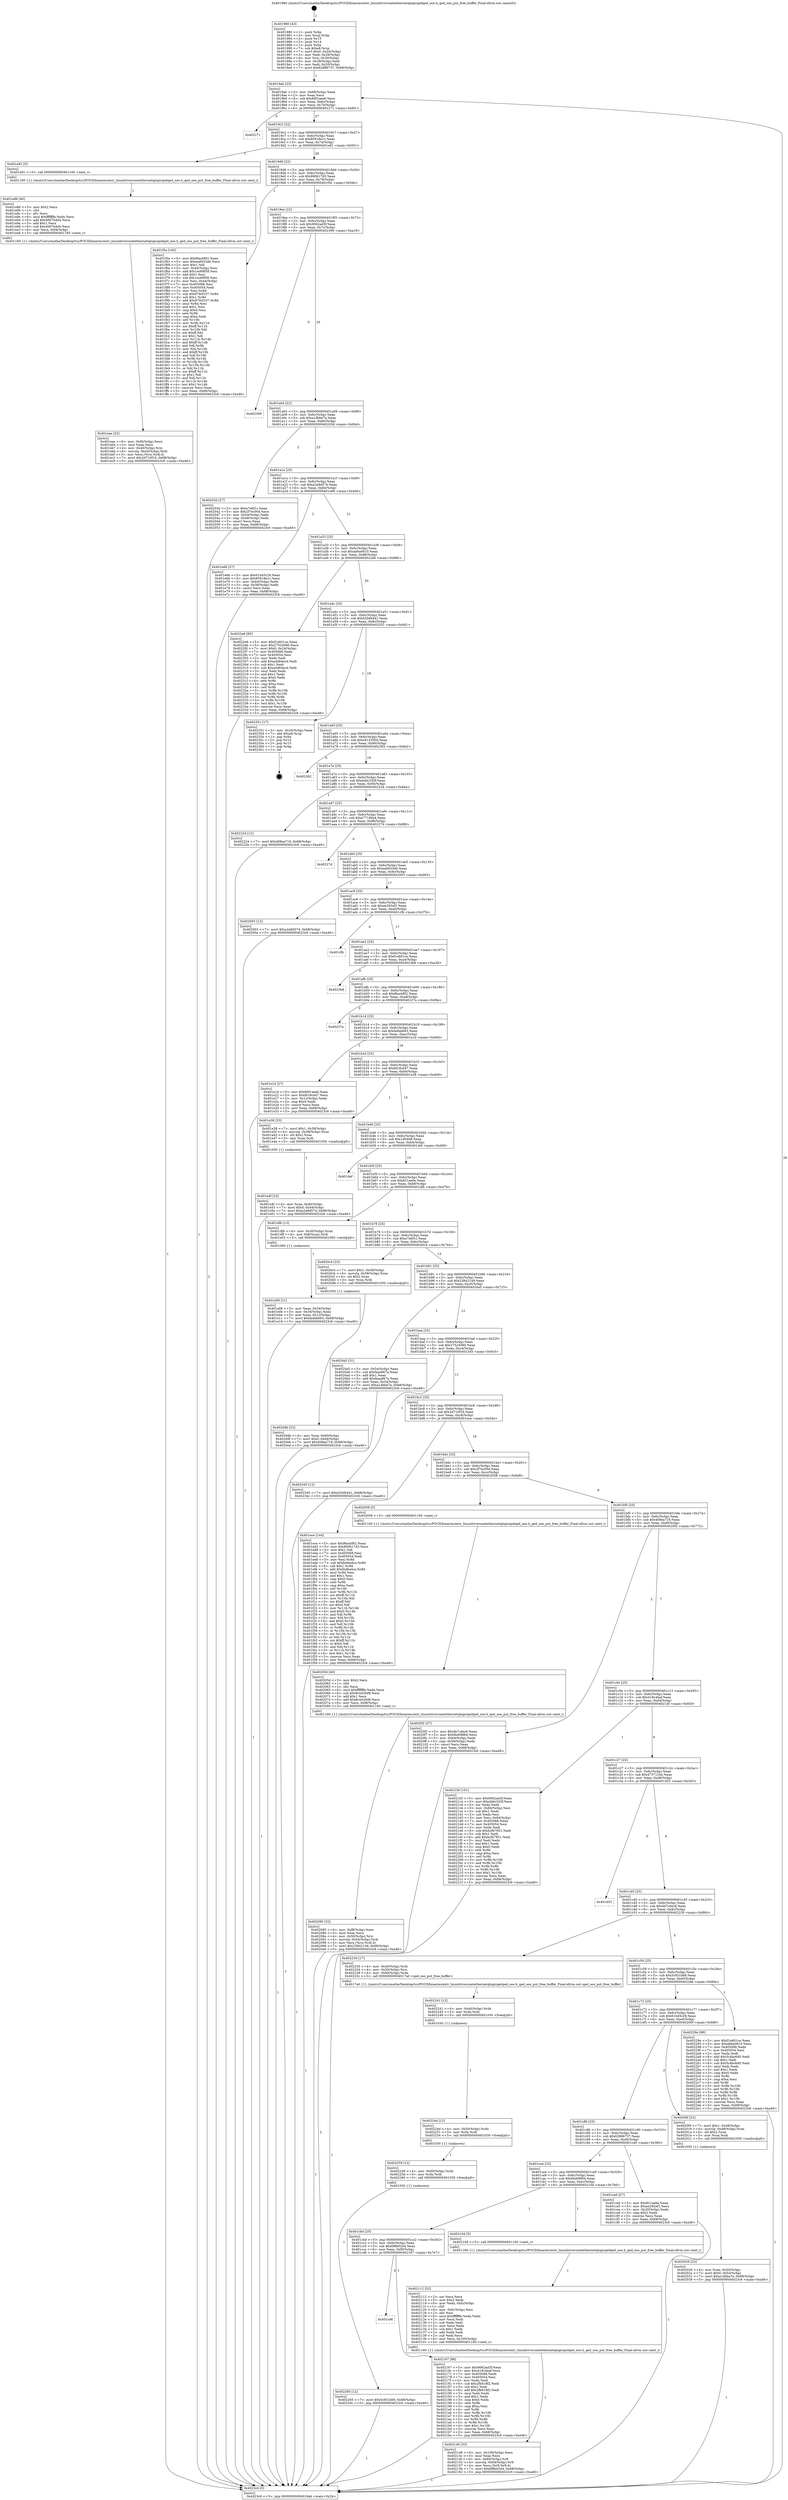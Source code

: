 digraph "0x401980" {
  label = "0x401980 (/mnt/c/Users/mathe/Desktop/tcc/POCII/binaries/extr_linuxdriversnetethernetqlogicqedqed_ooo.h_qed_ooo_put_free_buffer_Final-ollvm.out::main(0))"
  labelloc = "t"
  node[shape=record]

  Entry [label="",width=0.3,height=0.3,shape=circle,fillcolor=black,style=filled]
  "0x4019ab" [label="{
     0x4019ab [23]\l
     | [instrs]\l
     &nbsp;&nbsp;0x4019ab \<+3\>: mov -0x68(%rbp),%eax\l
     &nbsp;&nbsp;0x4019ae \<+2\>: mov %eax,%ecx\l
     &nbsp;&nbsp;0x4019b0 \<+6\>: sub $0x80f1aea6,%ecx\l
     &nbsp;&nbsp;0x4019b6 \<+3\>: mov %eax,-0x6c(%rbp)\l
     &nbsp;&nbsp;0x4019b9 \<+3\>: mov %ecx,-0x70(%rbp)\l
     &nbsp;&nbsp;0x4019bc \<+6\>: je 0000000000402271 \<main+0x8f1\>\l
  }"]
  "0x402271" [label="{
     0x402271\l
  }", style=dashed]
  "0x4019c2" [label="{
     0x4019c2 [22]\l
     | [instrs]\l
     &nbsp;&nbsp;0x4019c2 \<+5\>: jmp 00000000004019c7 \<main+0x47\>\l
     &nbsp;&nbsp;0x4019c7 \<+3\>: mov -0x6c(%rbp),%eax\l
     &nbsp;&nbsp;0x4019ca \<+5\>: sub $0x85918e1c,%eax\l
     &nbsp;&nbsp;0x4019cf \<+3\>: mov %eax,-0x74(%rbp)\l
     &nbsp;&nbsp;0x4019d2 \<+6\>: je 0000000000401e81 \<main+0x501\>\l
  }"]
  Exit [label="",width=0.3,height=0.3,shape=circle,fillcolor=black,style=filled,peripheries=2]
  "0x401e81" [label="{
     0x401e81 [5]\l
     | [instrs]\l
     &nbsp;&nbsp;0x401e81 \<+5\>: call 0000000000401160 \<next_i\>\l
     | [calls]\l
     &nbsp;&nbsp;0x401160 \{1\} (/mnt/c/Users/mathe/Desktop/tcc/POCII/binaries/extr_linuxdriversnetethernetqlogicqedqed_ooo.h_qed_ooo_put_free_buffer_Final-ollvm.out::next_i)\l
  }"]
  "0x4019d8" [label="{
     0x4019d8 [22]\l
     | [instrs]\l
     &nbsp;&nbsp;0x4019d8 \<+5\>: jmp 00000000004019dd \<main+0x5d\>\l
     &nbsp;&nbsp;0x4019dd \<+3\>: mov -0x6c(%rbp),%eax\l
     &nbsp;&nbsp;0x4019e0 \<+5\>: sub $0x890617d3,%eax\l
     &nbsp;&nbsp;0x4019e5 \<+3\>: mov %eax,-0x78(%rbp)\l
     &nbsp;&nbsp;0x4019e8 \<+6\>: je 0000000000401f5e \<main+0x5de\>\l
  }"]
  "0x402265" [label="{
     0x402265 [12]\l
     | [instrs]\l
     &nbsp;&nbsp;0x402265 \<+7\>: movl $0x5c931b69,-0x68(%rbp)\l
     &nbsp;&nbsp;0x40226c \<+5\>: jmp 00000000004023c6 \<main+0xa46\>\l
  }"]
  "0x401f5e" [label="{
     0x401f5e [165]\l
     | [instrs]\l
     &nbsp;&nbsp;0x401f5e \<+5\>: mov $0xf6acbf02,%eax\l
     &nbsp;&nbsp;0x401f63 \<+5\>: mov $0xea6033dd,%ecx\l
     &nbsp;&nbsp;0x401f68 \<+2\>: mov $0x1,%dl\l
     &nbsp;&nbsp;0x401f6a \<+3\>: mov -0x44(%rbp),%esi\l
     &nbsp;&nbsp;0x401f6d \<+6\>: add $0x1ec69f58,%esi\l
     &nbsp;&nbsp;0x401f73 \<+3\>: add $0x1,%esi\l
     &nbsp;&nbsp;0x401f76 \<+6\>: sub $0x1ec69f58,%esi\l
     &nbsp;&nbsp;0x401f7c \<+3\>: mov %esi,-0x44(%rbp)\l
     &nbsp;&nbsp;0x401f7f \<+7\>: mov 0x405068,%esi\l
     &nbsp;&nbsp;0x401f86 \<+7\>: mov 0x405054,%edi\l
     &nbsp;&nbsp;0x401f8d \<+3\>: mov %esi,%r8d\l
     &nbsp;&nbsp;0x401f90 \<+7\>: sub $0x979cf107,%r8d\l
     &nbsp;&nbsp;0x401f97 \<+4\>: sub $0x1,%r8d\l
     &nbsp;&nbsp;0x401f9b \<+7\>: add $0x979cf107,%r8d\l
     &nbsp;&nbsp;0x401fa2 \<+4\>: imul %r8d,%esi\l
     &nbsp;&nbsp;0x401fa6 \<+3\>: and $0x1,%esi\l
     &nbsp;&nbsp;0x401fa9 \<+3\>: cmp $0x0,%esi\l
     &nbsp;&nbsp;0x401fac \<+4\>: sete %r9b\l
     &nbsp;&nbsp;0x401fb0 \<+3\>: cmp $0xa,%edi\l
     &nbsp;&nbsp;0x401fb3 \<+4\>: setl %r10b\l
     &nbsp;&nbsp;0x401fb7 \<+3\>: mov %r9b,%r11b\l
     &nbsp;&nbsp;0x401fba \<+4\>: xor $0xff,%r11b\l
     &nbsp;&nbsp;0x401fbe \<+3\>: mov %r10b,%bl\l
     &nbsp;&nbsp;0x401fc1 \<+3\>: xor $0xff,%bl\l
     &nbsp;&nbsp;0x401fc4 \<+3\>: xor $0x1,%dl\l
     &nbsp;&nbsp;0x401fc7 \<+3\>: mov %r11b,%r14b\l
     &nbsp;&nbsp;0x401fca \<+4\>: and $0xff,%r14b\l
     &nbsp;&nbsp;0x401fce \<+3\>: and %dl,%r9b\l
     &nbsp;&nbsp;0x401fd1 \<+3\>: mov %bl,%r15b\l
     &nbsp;&nbsp;0x401fd4 \<+4\>: and $0xff,%r15b\l
     &nbsp;&nbsp;0x401fd8 \<+3\>: and %dl,%r10b\l
     &nbsp;&nbsp;0x401fdb \<+3\>: or %r9b,%r14b\l
     &nbsp;&nbsp;0x401fde \<+3\>: or %r10b,%r15b\l
     &nbsp;&nbsp;0x401fe1 \<+3\>: xor %r15b,%r14b\l
     &nbsp;&nbsp;0x401fe4 \<+3\>: or %bl,%r11b\l
     &nbsp;&nbsp;0x401fe7 \<+4\>: xor $0xff,%r11b\l
     &nbsp;&nbsp;0x401feb \<+3\>: or $0x1,%dl\l
     &nbsp;&nbsp;0x401fee \<+3\>: and %dl,%r11b\l
     &nbsp;&nbsp;0x401ff1 \<+3\>: or %r11b,%r14b\l
     &nbsp;&nbsp;0x401ff4 \<+4\>: test $0x1,%r14b\l
     &nbsp;&nbsp;0x401ff8 \<+3\>: cmovne %ecx,%eax\l
     &nbsp;&nbsp;0x401ffb \<+3\>: mov %eax,-0x68(%rbp)\l
     &nbsp;&nbsp;0x401ffe \<+5\>: jmp 00000000004023c6 \<main+0xa46\>\l
  }"]
  "0x4019ee" [label="{
     0x4019ee [22]\l
     | [instrs]\l
     &nbsp;&nbsp;0x4019ee \<+5\>: jmp 00000000004019f3 \<main+0x73\>\l
     &nbsp;&nbsp;0x4019f3 \<+3\>: mov -0x6c(%rbp),%eax\l
     &nbsp;&nbsp;0x4019f6 \<+5\>: sub $0x9062ad3f,%eax\l
     &nbsp;&nbsp;0x4019fb \<+3\>: mov %eax,-0x7c(%rbp)\l
     &nbsp;&nbsp;0x4019fe \<+6\>: je 0000000000402399 \<main+0xa19\>\l
  }"]
  "0x402259" [label="{
     0x402259 [12]\l
     | [instrs]\l
     &nbsp;&nbsp;0x402259 \<+4\>: mov -0x60(%rbp),%rdx\l
     &nbsp;&nbsp;0x40225d \<+3\>: mov %rdx,%rdi\l
     &nbsp;&nbsp;0x402260 \<+5\>: call 0000000000401030 \<free@plt\>\l
     | [calls]\l
     &nbsp;&nbsp;0x401030 \{1\} (unknown)\l
  }"]
  "0x402399" [label="{
     0x402399\l
  }", style=dashed]
  "0x401a04" [label="{
     0x401a04 [22]\l
     | [instrs]\l
     &nbsp;&nbsp;0x401a04 \<+5\>: jmp 0000000000401a09 \<main+0x89\>\l
     &nbsp;&nbsp;0x401a09 \<+3\>: mov -0x6c(%rbp),%eax\l
     &nbsp;&nbsp;0x401a0c \<+5\>: sub $0xa1dbbe7e,%eax\l
     &nbsp;&nbsp;0x401a11 \<+3\>: mov %eax,-0x80(%rbp)\l
     &nbsp;&nbsp;0x401a14 \<+6\>: je 000000000040203d \<main+0x6bd\>\l
  }"]
  "0x40224d" [label="{
     0x40224d [12]\l
     | [instrs]\l
     &nbsp;&nbsp;0x40224d \<+4\>: mov -0x50(%rbp),%rdx\l
     &nbsp;&nbsp;0x402251 \<+3\>: mov %rdx,%rdi\l
     &nbsp;&nbsp;0x402254 \<+5\>: call 0000000000401030 \<free@plt\>\l
     | [calls]\l
     &nbsp;&nbsp;0x401030 \{1\} (unknown)\l
  }"]
  "0x40203d" [label="{
     0x40203d [27]\l
     | [instrs]\l
     &nbsp;&nbsp;0x40203d \<+5\>: mov $0xe7e6f1c,%eax\l
     &nbsp;&nbsp;0x402042 \<+5\>: mov $0x2f7ec004,%ecx\l
     &nbsp;&nbsp;0x402047 \<+3\>: mov -0x54(%rbp),%edx\l
     &nbsp;&nbsp;0x40204a \<+3\>: cmp -0x48(%rbp),%edx\l
     &nbsp;&nbsp;0x40204d \<+3\>: cmovl %ecx,%eax\l
     &nbsp;&nbsp;0x402050 \<+3\>: mov %eax,-0x68(%rbp)\l
     &nbsp;&nbsp;0x402053 \<+5\>: jmp 00000000004023c6 \<main+0xa46\>\l
  }"]
  "0x401a1a" [label="{
     0x401a1a [25]\l
     | [instrs]\l
     &nbsp;&nbsp;0x401a1a \<+5\>: jmp 0000000000401a1f \<main+0x9f\>\l
     &nbsp;&nbsp;0x401a1f \<+3\>: mov -0x6c(%rbp),%eax\l
     &nbsp;&nbsp;0x401a22 \<+5\>: sub $0xa2a9d574,%eax\l
     &nbsp;&nbsp;0x401a27 \<+6\>: mov %eax,-0x84(%rbp)\l
     &nbsp;&nbsp;0x401a2d \<+6\>: je 0000000000401e66 \<main+0x4e6\>\l
  }"]
  "0x402241" [label="{
     0x402241 [12]\l
     | [instrs]\l
     &nbsp;&nbsp;0x402241 \<+4\>: mov -0x40(%rbp),%rdx\l
     &nbsp;&nbsp;0x402245 \<+3\>: mov %rdx,%rdi\l
     &nbsp;&nbsp;0x402248 \<+5\>: call 0000000000401030 \<free@plt\>\l
     | [calls]\l
     &nbsp;&nbsp;0x401030 \{1\} (unknown)\l
  }"]
  "0x401e66" [label="{
     0x401e66 [27]\l
     | [instrs]\l
     &nbsp;&nbsp;0x401e66 \<+5\>: mov $0x61b45c29,%eax\l
     &nbsp;&nbsp;0x401e6b \<+5\>: mov $0x85918e1c,%ecx\l
     &nbsp;&nbsp;0x401e70 \<+3\>: mov -0x44(%rbp),%edx\l
     &nbsp;&nbsp;0x401e73 \<+3\>: cmp -0x38(%rbp),%edx\l
     &nbsp;&nbsp;0x401e76 \<+3\>: cmovl %ecx,%eax\l
     &nbsp;&nbsp;0x401e79 \<+3\>: mov %eax,-0x68(%rbp)\l
     &nbsp;&nbsp;0x401e7c \<+5\>: jmp 00000000004023c6 \<main+0xa46\>\l
  }"]
  "0x401a33" [label="{
     0x401a33 [25]\l
     | [instrs]\l
     &nbsp;&nbsp;0x401a33 \<+5\>: jmp 0000000000401a38 \<main+0xb8\>\l
     &nbsp;&nbsp;0x401a38 \<+3\>: mov -0x6c(%rbp),%eax\l
     &nbsp;&nbsp;0x401a3b \<+5\>: sub $0xab6a0610,%eax\l
     &nbsp;&nbsp;0x401a40 \<+6\>: mov %eax,-0x88(%rbp)\l
     &nbsp;&nbsp;0x401a46 \<+6\>: je 00000000004022e6 \<main+0x966\>\l
  }"]
  "0x401cd6" [label="{
     0x401cd6\l
  }", style=dashed]
  "0x4022e6" [label="{
     0x4022e6 [95]\l
     | [instrs]\l
     &nbsp;&nbsp;0x4022e6 \<+5\>: mov $0xf1e601ce,%eax\l
     &nbsp;&nbsp;0x4022eb \<+5\>: mov $0x27524080,%ecx\l
     &nbsp;&nbsp;0x4022f0 \<+7\>: movl $0x0,-0x24(%rbp)\l
     &nbsp;&nbsp;0x4022f7 \<+7\>: mov 0x405068,%edx\l
     &nbsp;&nbsp;0x4022fe \<+7\>: mov 0x405054,%esi\l
     &nbsp;&nbsp;0x402305 \<+2\>: mov %edx,%edi\l
     &nbsp;&nbsp;0x402307 \<+6\>: add $0xa4d64ecd,%edi\l
     &nbsp;&nbsp;0x40230d \<+3\>: sub $0x1,%edi\l
     &nbsp;&nbsp;0x402310 \<+6\>: sub $0xa4d64ecd,%edi\l
     &nbsp;&nbsp;0x402316 \<+3\>: imul %edi,%edx\l
     &nbsp;&nbsp;0x402319 \<+3\>: and $0x1,%edx\l
     &nbsp;&nbsp;0x40231c \<+3\>: cmp $0x0,%edx\l
     &nbsp;&nbsp;0x40231f \<+4\>: sete %r8b\l
     &nbsp;&nbsp;0x402323 \<+3\>: cmp $0xa,%esi\l
     &nbsp;&nbsp;0x402326 \<+4\>: setl %r9b\l
     &nbsp;&nbsp;0x40232a \<+3\>: mov %r8b,%r10b\l
     &nbsp;&nbsp;0x40232d \<+3\>: and %r9b,%r10b\l
     &nbsp;&nbsp;0x402330 \<+3\>: xor %r9b,%r8b\l
     &nbsp;&nbsp;0x402333 \<+3\>: or %r8b,%r10b\l
     &nbsp;&nbsp;0x402336 \<+4\>: test $0x1,%r10b\l
     &nbsp;&nbsp;0x40233a \<+3\>: cmovne %ecx,%eax\l
     &nbsp;&nbsp;0x40233d \<+3\>: mov %eax,-0x68(%rbp)\l
     &nbsp;&nbsp;0x402340 \<+5\>: jmp 00000000004023c6 \<main+0xa46\>\l
  }"]
  "0x401a4c" [label="{
     0x401a4c [25]\l
     | [instrs]\l
     &nbsp;&nbsp;0x401a4c \<+5\>: jmp 0000000000401a51 \<main+0xd1\>\l
     &nbsp;&nbsp;0x401a51 \<+3\>: mov -0x6c(%rbp),%eax\l
     &nbsp;&nbsp;0x401a54 \<+5\>: sub $0xb20db441,%eax\l
     &nbsp;&nbsp;0x401a59 \<+6\>: mov %eax,-0x8c(%rbp)\l
     &nbsp;&nbsp;0x401a5f \<+6\>: je 0000000000402351 \<main+0x9d1\>\l
  }"]
  "0x402167" [label="{
     0x402167 [88]\l
     | [instrs]\l
     &nbsp;&nbsp;0x402167 \<+5\>: mov $0x9062ad3f,%eax\l
     &nbsp;&nbsp;0x40216c \<+5\>: mov $0x418c4baf,%ecx\l
     &nbsp;&nbsp;0x402171 \<+7\>: mov 0x405068,%edx\l
     &nbsp;&nbsp;0x402178 \<+7\>: mov 0x405054,%esi\l
     &nbsp;&nbsp;0x40217f \<+2\>: mov %edx,%edi\l
     &nbsp;&nbsp;0x402181 \<+6\>: sub $0x2fb618f2,%edi\l
     &nbsp;&nbsp;0x402187 \<+3\>: sub $0x1,%edi\l
     &nbsp;&nbsp;0x40218a \<+6\>: add $0x2fb618f2,%edi\l
     &nbsp;&nbsp;0x402190 \<+3\>: imul %edi,%edx\l
     &nbsp;&nbsp;0x402193 \<+3\>: and $0x1,%edx\l
     &nbsp;&nbsp;0x402196 \<+3\>: cmp $0x0,%edx\l
     &nbsp;&nbsp;0x402199 \<+4\>: sete %r8b\l
     &nbsp;&nbsp;0x40219d \<+3\>: cmp $0xa,%esi\l
     &nbsp;&nbsp;0x4021a0 \<+4\>: setl %r9b\l
     &nbsp;&nbsp;0x4021a4 \<+3\>: mov %r8b,%r10b\l
     &nbsp;&nbsp;0x4021a7 \<+3\>: and %r9b,%r10b\l
     &nbsp;&nbsp;0x4021aa \<+3\>: xor %r9b,%r8b\l
     &nbsp;&nbsp;0x4021ad \<+3\>: or %r8b,%r10b\l
     &nbsp;&nbsp;0x4021b0 \<+4\>: test $0x1,%r10b\l
     &nbsp;&nbsp;0x4021b4 \<+3\>: cmovne %ecx,%eax\l
     &nbsp;&nbsp;0x4021b7 \<+3\>: mov %eax,-0x68(%rbp)\l
     &nbsp;&nbsp;0x4021ba \<+5\>: jmp 00000000004023c6 \<main+0xa46\>\l
  }"]
  "0x402351" [label="{
     0x402351 [17]\l
     | [instrs]\l
     &nbsp;&nbsp;0x402351 \<+3\>: mov -0x24(%rbp),%eax\l
     &nbsp;&nbsp;0x402354 \<+7\>: add $0xe8,%rsp\l
     &nbsp;&nbsp;0x40235b \<+1\>: pop %rbx\l
     &nbsp;&nbsp;0x40235c \<+2\>: pop %r14\l
     &nbsp;&nbsp;0x40235e \<+2\>: pop %r15\l
     &nbsp;&nbsp;0x402360 \<+1\>: pop %rbp\l
     &nbsp;&nbsp;0x402361 \<+1\>: ret\l
  }"]
  "0x401a65" [label="{
     0x401a65 [25]\l
     | [instrs]\l
     &nbsp;&nbsp;0x401a65 \<+5\>: jmp 0000000000401a6a \<main+0xea\>\l
     &nbsp;&nbsp;0x401a6a \<+3\>: mov -0x6c(%rbp),%eax\l
     &nbsp;&nbsp;0x401a6d \<+5\>: sub $0xc813350d,%eax\l
     &nbsp;&nbsp;0x401a72 \<+6\>: mov %eax,-0x90(%rbp)\l
     &nbsp;&nbsp;0x401a78 \<+6\>: je 0000000000402362 \<main+0x9e2\>\l
  }"]
  "0x402146" [label="{
     0x402146 [33]\l
     | [instrs]\l
     &nbsp;&nbsp;0x402146 \<+6\>: mov -0x100(%rbp),%ecx\l
     &nbsp;&nbsp;0x40214c \<+3\>: imul %eax,%ecx\l
     &nbsp;&nbsp;0x40214f \<+4\>: mov -0x60(%rbp),%r8\l
     &nbsp;&nbsp;0x402153 \<+4\>: movslq -0x64(%rbp),%r9\l
     &nbsp;&nbsp;0x402157 \<+4\>: mov %ecx,(%r8,%r9,4)\l
     &nbsp;&nbsp;0x40215b \<+7\>: movl $0x6f8b02d4,-0x68(%rbp)\l
     &nbsp;&nbsp;0x402162 \<+5\>: jmp 00000000004023c6 \<main+0xa46\>\l
  }"]
  "0x402362" [label="{
     0x402362\l
  }", style=dashed]
  "0x401a7e" [label="{
     0x401a7e [25]\l
     | [instrs]\l
     &nbsp;&nbsp;0x401a7e \<+5\>: jmp 0000000000401a83 \<main+0x103\>\l
     &nbsp;&nbsp;0x401a83 \<+3\>: mov -0x6c(%rbp),%eax\l
     &nbsp;&nbsp;0x401a86 \<+5\>: sub $0xdddc320f,%eax\l
     &nbsp;&nbsp;0x401a8b \<+6\>: mov %eax,-0x94(%rbp)\l
     &nbsp;&nbsp;0x401a91 \<+6\>: je 0000000000402224 \<main+0x8a4\>\l
  }"]
  "0x402112" [label="{
     0x402112 [52]\l
     | [instrs]\l
     &nbsp;&nbsp;0x402112 \<+2\>: xor %ecx,%ecx\l
     &nbsp;&nbsp;0x402114 \<+5\>: mov $0x2,%edx\l
     &nbsp;&nbsp;0x402119 \<+6\>: mov %edx,-0xfc(%rbp)\l
     &nbsp;&nbsp;0x40211f \<+1\>: cltd\l
     &nbsp;&nbsp;0x402120 \<+6\>: mov -0xfc(%rbp),%esi\l
     &nbsp;&nbsp;0x402126 \<+2\>: idiv %esi\l
     &nbsp;&nbsp;0x402128 \<+6\>: imul $0xfffffffe,%edx,%edx\l
     &nbsp;&nbsp;0x40212e \<+2\>: mov %ecx,%edi\l
     &nbsp;&nbsp;0x402130 \<+2\>: sub %edx,%edi\l
     &nbsp;&nbsp;0x402132 \<+2\>: mov %ecx,%edx\l
     &nbsp;&nbsp;0x402134 \<+3\>: sub $0x1,%edx\l
     &nbsp;&nbsp;0x402137 \<+2\>: add %edx,%edi\l
     &nbsp;&nbsp;0x402139 \<+2\>: sub %edi,%ecx\l
     &nbsp;&nbsp;0x40213b \<+6\>: mov %ecx,-0x100(%rbp)\l
     &nbsp;&nbsp;0x402141 \<+5\>: call 0000000000401160 \<next_i\>\l
     | [calls]\l
     &nbsp;&nbsp;0x401160 \{1\} (/mnt/c/Users/mathe/Desktop/tcc/POCII/binaries/extr_linuxdriversnetethernetqlogicqedqed_ooo.h_qed_ooo_put_free_buffer_Final-ollvm.out::next_i)\l
  }"]
  "0x402224" [label="{
     0x402224 [12]\l
     | [instrs]\l
     &nbsp;&nbsp;0x402224 \<+7\>: movl $0x408ea718,-0x68(%rbp)\l
     &nbsp;&nbsp;0x40222b \<+5\>: jmp 00000000004023c6 \<main+0xa46\>\l
  }"]
  "0x401a97" [label="{
     0x401a97 [25]\l
     | [instrs]\l
     &nbsp;&nbsp;0x401a97 \<+5\>: jmp 0000000000401a9c \<main+0x11c\>\l
     &nbsp;&nbsp;0x401a9c \<+3\>: mov -0x6c(%rbp),%eax\l
     &nbsp;&nbsp;0x401a9f \<+5\>: sub $0xe77166a4,%eax\l
     &nbsp;&nbsp;0x401aa4 \<+6\>: mov %eax,-0x98(%rbp)\l
     &nbsp;&nbsp;0x401aaa \<+6\>: je 000000000040227d \<main+0x8fd\>\l
  }"]
  "0x401cbd" [label="{
     0x401cbd [25]\l
     | [instrs]\l
     &nbsp;&nbsp;0x401cbd \<+5\>: jmp 0000000000401cc2 \<main+0x342\>\l
     &nbsp;&nbsp;0x401cc2 \<+3\>: mov -0x6c(%rbp),%eax\l
     &nbsp;&nbsp;0x401cc5 \<+5\>: sub $0x6f8b02d4,%eax\l
     &nbsp;&nbsp;0x401cca \<+6\>: mov %eax,-0xf0(%rbp)\l
     &nbsp;&nbsp;0x401cd0 \<+6\>: je 0000000000402167 \<main+0x7e7\>\l
  }"]
  "0x40227d" [label="{
     0x40227d\l
  }", style=dashed]
  "0x401ab0" [label="{
     0x401ab0 [25]\l
     | [instrs]\l
     &nbsp;&nbsp;0x401ab0 \<+5\>: jmp 0000000000401ab5 \<main+0x135\>\l
     &nbsp;&nbsp;0x401ab5 \<+3\>: mov -0x6c(%rbp),%eax\l
     &nbsp;&nbsp;0x401ab8 \<+5\>: sub $0xea6033dd,%eax\l
     &nbsp;&nbsp;0x401abd \<+6\>: mov %eax,-0x9c(%rbp)\l
     &nbsp;&nbsp;0x401ac3 \<+6\>: je 0000000000402003 \<main+0x683\>\l
  }"]
  "0x40210d" [label="{
     0x40210d [5]\l
     | [instrs]\l
     &nbsp;&nbsp;0x40210d \<+5\>: call 0000000000401160 \<next_i\>\l
     | [calls]\l
     &nbsp;&nbsp;0x401160 \{1\} (/mnt/c/Users/mathe/Desktop/tcc/POCII/binaries/extr_linuxdriversnetethernetqlogicqedqed_ooo.h_qed_ooo_put_free_buffer_Final-ollvm.out::next_i)\l
  }"]
  "0x402003" [label="{
     0x402003 [12]\l
     | [instrs]\l
     &nbsp;&nbsp;0x402003 \<+7\>: movl $0xa2a9d574,-0x68(%rbp)\l
     &nbsp;&nbsp;0x40200a \<+5\>: jmp 00000000004023c6 \<main+0xa46\>\l
  }"]
  "0x401ac9" [label="{
     0x401ac9 [25]\l
     | [instrs]\l
     &nbsp;&nbsp;0x401ac9 \<+5\>: jmp 0000000000401ace \<main+0x14e\>\l
     &nbsp;&nbsp;0x401ace \<+3\>: mov -0x6c(%rbp),%eax\l
     &nbsp;&nbsp;0x401ad1 \<+5\>: sub $0xee292ef1,%eax\l
     &nbsp;&nbsp;0x401ad6 \<+6\>: mov %eax,-0xa0(%rbp)\l
     &nbsp;&nbsp;0x401adc \<+6\>: je 0000000000401cfb \<main+0x37b\>\l
  }"]
  "0x4020db" [label="{
     0x4020db [23]\l
     | [instrs]\l
     &nbsp;&nbsp;0x4020db \<+4\>: mov %rax,-0x60(%rbp)\l
     &nbsp;&nbsp;0x4020df \<+7\>: movl $0x0,-0x64(%rbp)\l
     &nbsp;&nbsp;0x4020e6 \<+7\>: movl $0x408ea718,-0x68(%rbp)\l
     &nbsp;&nbsp;0x4020ed \<+5\>: jmp 00000000004023c6 \<main+0xa46\>\l
  }"]
  "0x401cfb" [label="{
     0x401cfb\l
  }", style=dashed]
  "0x401ae2" [label="{
     0x401ae2 [25]\l
     | [instrs]\l
     &nbsp;&nbsp;0x401ae2 \<+5\>: jmp 0000000000401ae7 \<main+0x167\>\l
     &nbsp;&nbsp;0x401ae7 \<+3\>: mov -0x6c(%rbp),%eax\l
     &nbsp;&nbsp;0x401aea \<+5\>: sub $0xf1e601ce,%eax\l
     &nbsp;&nbsp;0x401aef \<+6\>: mov %eax,-0xa4(%rbp)\l
     &nbsp;&nbsp;0x401af5 \<+6\>: je 00000000004023b8 \<main+0xa38\>\l
  }"]
  "0x402085" [label="{
     0x402085 [32]\l
     | [instrs]\l
     &nbsp;&nbsp;0x402085 \<+6\>: mov -0xf8(%rbp),%ecx\l
     &nbsp;&nbsp;0x40208b \<+3\>: imul %eax,%ecx\l
     &nbsp;&nbsp;0x40208e \<+4\>: mov -0x50(%rbp),%rsi\l
     &nbsp;&nbsp;0x402092 \<+4\>: movslq -0x54(%rbp),%rdi\l
     &nbsp;&nbsp;0x402096 \<+3\>: mov %ecx,(%rsi,%rdi,4)\l
     &nbsp;&nbsp;0x402099 \<+7\>: movl $0x23842149,-0x68(%rbp)\l
     &nbsp;&nbsp;0x4020a0 \<+5\>: jmp 00000000004023c6 \<main+0xa46\>\l
  }"]
  "0x4023b8" [label="{
     0x4023b8\l
  }", style=dashed]
  "0x401afb" [label="{
     0x401afb [25]\l
     | [instrs]\l
     &nbsp;&nbsp;0x401afb \<+5\>: jmp 0000000000401b00 \<main+0x180\>\l
     &nbsp;&nbsp;0x401b00 \<+3\>: mov -0x6c(%rbp),%eax\l
     &nbsp;&nbsp;0x401b03 \<+5\>: sub $0xf6acbf02,%eax\l
     &nbsp;&nbsp;0x401b08 \<+6\>: mov %eax,-0xa8(%rbp)\l
     &nbsp;&nbsp;0x401b0e \<+6\>: je 000000000040237a \<main+0x9fa\>\l
  }"]
  "0x40205d" [label="{
     0x40205d [40]\l
     | [instrs]\l
     &nbsp;&nbsp;0x40205d \<+5\>: mov $0x2,%ecx\l
     &nbsp;&nbsp;0x402062 \<+1\>: cltd\l
     &nbsp;&nbsp;0x402063 \<+2\>: idiv %ecx\l
     &nbsp;&nbsp;0x402065 \<+6\>: imul $0xfffffffe,%edx,%ecx\l
     &nbsp;&nbsp;0x40206b \<+6\>: sub $0x8c4429d9,%ecx\l
     &nbsp;&nbsp;0x402071 \<+3\>: add $0x1,%ecx\l
     &nbsp;&nbsp;0x402074 \<+6\>: add $0x8c4429d9,%ecx\l
     &nbsp;&nbsp;0x40207a \<+6\>: mov %ecx,-0xf8(%rbp)\l
     &nbsp;&nbsp;0x402080 \<+5\>: call 0000000000401160 \<next_i\>\l
     | [calls]\l
     &nbsp;&nbsp;0x401160 \{1\} (/mnt/c/Users/mathe/Desktop/tcc/POCII/binaries/extr_linuxdriversnetethernetqlogicqedqed_ooo.h_qed_ooo_put_free_buffer_Final-ollvm.out::next_i)\l
  }"]
  "0x40237a" [label="{
     0x40237a\l
  }", style=dashed]
  "0x401b14" [label="{
     0x401b14 [25]\l
     | [instrs]\l
     &nbsp;&nbsp;0x401b14 \<+5\>: jmp 0000000000401b19 \<main+0x199\>\l
     &nbsp;&nbsp;0x401b19 \<+3\>: mov -0x6c(%rbp),%eax\l
     &nbsp;&nbsp;0x401b1c \<+5\>: sub $0xfa4bb663,%eax\l
     &nbsp;&nbsp;0x401b21 \<+6\>: mov %eax,-0xac(%rbp)\l
     &nbsp;&nbsp;0x401b27 \<+6\>: je 0000000000401e1d \<main+0x49d\>\l
  }"]
  "0x402026" [label="{
     0x402026 [23]\l
     | [instrs]\l
     &nbsp;&nbsp;0x402026 \<+4\>: mov %rax,-0x50(%rbp)\l
     &nbsp;&nbsp;0x40202a \<+7\>: movl $0x0,-0x54(%rbp)\l
     &nbsp;&nbsp;0x402031 \<+7\>: movl $0xa1dbbe7e,-0x68(%rbp)\l
     &nbsp;&nbsp;0x402038 \<+5\>: jmp 00000000004023c6 \<main+0xa46\>\l
  }"]
  "0x401e1d" [label="{
     0x401e1d [27]\l
     | [instrs]\l
     &nbsp;&nbsp;0x401e1d \<+5\>: mov $0x80f1aea6,%eax\l
     &nbsp;&nbsp;0x401e22 \<+5\>: mov $0xfd18cd47,%ecx\l
     &nbsp;&nbsp;0x401e27 \<+3\>: mov -0x1c(%rbp),%edx\l
     &nbsp;&nbsp;0x401e2a \<+3\>: cmp $0x0,%edx\l
     &nbsp;&nbsp;0x401e2d \<+3\>: cmove %ecx,%eax\l
     &nbsp;&nbsp;0x401e30 \<+3\>: mov %eax,-0x68(%rbp)\l
     &nbsp;&nbsp;0x401e33 \<+5\>: jmp 00000000004023c6 \<main+0xa46\>\l
  }"]
  "0x401b2d" [label="{
     0x401b2d [25]\l
     | [instrs]\l
     &nbsp;&nbsp;0x401b2d \<+5\>: jmp 0000000000401b32 \<main+0x1b2\>\l
     &nbsp;&nbsp;0x401b32 \<+3\>: mov -0x6c(%rbp),%eax\l
     &nbsp;&nbsp;0x401b35 \<+5\>: sub $0xfd18cd47,%eax\l
     &nbsp;&nbsp;0x401b3a \<+6\>: mov %eax,-0xb0(%rbp)\l
     &nbsp;&nbsp;0x401b40 \<+6\>: je 0000000000401e38 \<main+0x4b8\>\l
  }"]
  "0x401eae" [label="{
     0x401eae [32]\l
     | [instrs]\l
     &nbsp;&nbsp;0x401eae \<+6\>: mov -0xf4(%rbp),%ecx\l
     &nbsp;&nbsp;0x401eb4 \<+3\>: imul %eax,%ecx\l
     &nbsp;&nbsp;0x401eb7 \<+4\>: mov -0x40(%rbp),%rsi\l
     &nbsp;&nbsp;0x401ebb \<+4\>: movslq -0x44(%rbp),%rdi\l
     &nbsp;&nbsp;0x401ebf \<+3\>: mov %ecx,(%rsi,%rdi,4)\l
     &nbsp;&nbsp;0x401ec2 \<+7\>: movl $0x2d710f16,-0x68(%rbp)\l
     &nbsp;&nbsp;0x401ec9 \<+5\>: jmp 00000000004023c6 \<main+0xa46\>\l
  }"]
  "0x401e38" [label="{
     0x401e38 [23]\l
     | [instrs]\l
     &nbsp;&nbsp;0x401e38 \<+7\>: movl $0x1,-0x38(%rbp)\l
     &nbsp;&nbsp;0x401e3f \<+4\>: movslq -0x38(%rbp),%rax\l
     &nbsp;&nbsp;0x401e43 \<+4\>: shl $0x2,%rax\l
     &nbsp;&nbsp;0x401e47 \<+3\>: mov %rax,%rdi\l
     &nbsp;&nbsp;0x401e4a \<+5\>: call 0000000000401050 \<malloc@plt\>\l
     | [calls]\l
     &nbsp;&nbsp;0x401050 \{1\} (unknown)\l
  }"]
  "0x401b46" [label="{
     0x401b46 [25]\l
     | [instrs]\l
     &nbsp;&nbsp;0x401b46 \<+5\>: jmp 0000000000401b4b \<main+0x1cb\>\l
     &nbsp;&nbsp;0x401b4b \<+3\>: mov -0x6c(%rbp),%eax\l
     &nbsp;&nbsp;0x401b4e \<+5\>: sub $0x1d0468,%eax\l
     &nbsp;&nbsp;0x401b53 \<+6\>: mov %eax,-0xb4(%rbp)\l
     &nbsp;&nbsp;0x401b59 \<+6\>: je 0000000000401def \<main+0x46f\>\l
  }"]
  "0x401e86" [label="{
     0x401e86 [40]\l
     | [instrs]\l
     &nbsp;&nbsp;0x401e86 \<+5\>: mov $0x2,%ecx\l
     &nbsp;&nbsp;0x401e8b \<+1\>: cltd\l
     &nbsp;&nbsp;0x401e8c \<+2\>: idiv %ecx\l
     &nbsp;&nbsp;0x401e8e \<+6\>: imul $0xfffffffe,%edx,%ecx\l
     &nbsp;&nbsp;0x401e94 \<+6\>: add $0x4067b4d4,%ecx\l
     &nbsp;&nbsp;0x401e9a \<+3\>: add $0x1,%ecx\l
     &nbsp;&nbsp;0x401e9d \<+6\>: sub $0x4067b4d4,%ecx\l
     &nbsp;&nbsp;0x401ea3 \<+6\>: mov %ecx,-0xf4(%rbp)\l
     &nbsp;&nbsp;0x401ea9 \<+5\>: call 0000000000401160 \<next_i\>\l
     | [calls]\l
     &nbsp;&nbsp;0x401160 \{1\} (/mnt/c/Users/mathe/Desktop/tcc/POCII/binaries/extr_linuxdriversnetethernetqlogicqedqed_ooo.h_qed_ooo_put_free_buffer_Final-ollvm.out::next_i)\l
  }"]
  "0x401def" [label="{
     0x401def\l
  }", style=dashed]
  "0x401b5f" [label="{
     0x401b5f [25]\l
     | [instrs]\l
     &nbsp;&nbsp;0x401b5f \<+5\>: jmp 0000000000401b64 \<main+0x1e4\>\l
     &nbsp;&nbsp;0x401b64 \<+3\>: mov -0x6c(%rbp),%eax\l
     &nbsp;&nbsp;0x401b67 \<+5\>: sub $0x831ae6e,%eax\l
     &nbsp;&nbsp;0x401b6c \<+6\>: mov %eax,-0xb8(%rbp)\l
     &nbsp;&nbsp;0x401b72 \<+6\>: je 0000000000401dfb \<main+0x47b\>\l
  }"]
  "0x401e4f" [label="{
     0x401e4f [23]\l
     | [instrs]\l
     &nbsp;&nbsp;0x401e4f \<+4\>: mov %rax,-0x40(%rbp)\l
     &nbsp;&nbsp;0x401e53 \<+7\>: movl $0x0,-0x44(%rbp)\l
     &nbsp;&nbsp;0x401e5a \<+7\>: movl $0xa2a9d574,-0x68(%rbp)\l
     &nbsp;&nbsp;0x401e61 \<+5\>: jmp 00000000004023c6 \<main+0xa46\>\l
  }"]
  "0x401dfb" [label="{
     0x401dfb [13]\l
     | [instrs]\l
     &nbsp;&nbsp;0x401dfb \<+4\>: mov -0x30(%rbp),%rax\l
     &nbsp;&nbsp;0x401dff \<+4\>: mov 0x8(%rax),%rdi\l
     &nbsp;&nbsp;0x401e03 \<+5\>: call 0000000000401060 \<atoi@plt\>\l
     | [calls]\l
     &nbsp;&nbsp;0x401060 \{1\} (unknown)\l
  }"]
  "0x401b78" [label="{
     0x401b78 [25]\l
     | [instrs]\l
     &nbsp;&nbsp;0x401b78 \<+5\>: jmp 0000000000401b7d \<main+0x1fd\>\l
     &nbsp;&nbsp;0x401b7d \<+3\>: mov -0x6c(%rbp),%eax\l
     &nbsp;&nbsp;0x401b80 \<+5\>: sub $0xe7e6f1c,%eax\l
     &nbsp;&nbsp;0x401b85 \<+6\>: mov %eax,-0xbc(%rbp)\l
     &nbsp;&nbsp;0x401b8b \<+6\>: je 00000000004020c4 \<main+0x744\>\l
  }"]
  "0x401e08" [label="{
     0x401e08 [21]\l
     | [instrs]\l
     &nbsp;&nbsp;0x401e08 \<+3\>: mov %eax,-0x34(%rbp)\l
     &nbsp;&nbsp;0x401e0b \<+3\>: mov -0x34(%rbp),%eax\l
     &nbsp;&nbsp;0x401e0e \<+3\>: mov %eax,-0x1c(%rbp)\l
     &nbsp;&nbsp;0x401e11 \<+7\>: movl $0xfa4bb663,-0x68(%rbp)\l
     &nbsp;&nbsp;0x401e18 \<+5\>: jmp 00000000004023c6 \<main+0xa46\>\l
  }"]
  "0x4020c4" [label="{
     0x4020c4 [23]\l
     | [instrs]\l
     &nbsp;&nbsp;0x4020c4 \<+7\>: movl $0x1,-0x58(%rbp)\l
     &nbsp;&nbsp;0x4020cb \<+4\>: movslq -0x58(%rbp),%rax\l
     &nbsp;&nbsp;0x4020cf \<+4\>: shl $0x2,%rax\l
     &nbsp;&nbsp;0x4020d3 \<+3\>: mov %rax,%rdi\l
     &nbsp;&nbsp;0x4020d6 \<+5\>: call 0000000000401050 \<malloc@plt\>\l
     | [calls]\l
     &nbsp;&nbsp;0x401050 \{1\} (unknown)\l
  }"]
  "0x401b91" [label="{
     0x401b91 [25]\l
     | [instrs]\l
     &nbsp;&nbsp;0x401b91 \<+5\>: jmp 0000000000401b96 \<main+0x216\>\l
     &nbsp;&nbsp;0x401b96 \<+3\>: mov -0x6c(%rbp),%eax\l
     &nbsp;&nbsp;0x401b99 \<+5\>: sub $0x23842149,%eax\l
     &nbsp;&nbsp;0x401b9e \<+6\>: mov %eax,-0xc0(%rbp)\l
     &nbsp;&nbsp;0x401ba4 \<+6\>: je 00000000004020a5 \<main+0x725\>\l
  }"]
  "0x401980" [label="{
     0x401980 [43]\l
     | [instrs]\l
     &nbsp;&nbsp;0x401980 \<+1\>: push %rbp\l
     &nbsp;&nbsp;0x401981 \<+3\>: mov %rsp,%rbp\l
     &nbsp;&nbsp;0x401984 \<+2\>: push %r15\l
     &nbsp;&nbsp;0x401986 \<+2\>: push %r14\l
     &nbsp;&nbsp;0x401988 \<+1\>: push %rbx\l
     &nbsp;&nbsp;0x401989 \<+7\>: sub $0xe8,%rsp\l
     &nbsp;&nbsp;0x401990 \<+7\>: movl $0x0,-0x24(%rbp)\l
     &nbsp;&nbsp;0x401997 \<+3\>: mov %edi,-0x28(%rbp)\l
     &nbsp;&nbsp;0x40199a \<+4\>: mov %rsi,-0x30(%rbp)\l
     &nbsp;&nbsp;0x40199e \<+3\>: mov -0x28(%rbp),%edi\l
     &nbsp;&nbsp;0x4019a1 \<+3\>: mov %edi,-0x20(%rbp)\l
     &nbsp;&nbsp;0x4019a4 \<+7\>: movl $0x62886737,-0x68(%rbp)\l
  }"]
  "0x4020a5" [label="{
     0x4020a5 [31]\l
     | [instrs]\l
     &nbsp;&nbsp;0x4020a5 \<+3\>: mov -0x54(%rbp),%eax\l
     &nbsp;&nbsp;0x4020a8 \<+5\>: sub $0xfaaa867a,%eax\l
     &nbsp;&nbsp;0x4020ad \<+3\>: add $0x1,%eax\l
     &nbsp;&nbsp;0x4020b0 \<+5\>: add $0xfaaa867a,%eax\l
     &nbsp;&nbsp;0x4020b5 \<+3\>: mov %eax,-0x54(%rbp)\l
     &nbsp;&nbsp;0x4020b8 \<+7\>: movl $0xa1dbbe7e,-0x68(%rbp)\l
     &nbsp;&nbsp;0x4020bf \<+5\>: jmp 00000000004023c6 \<main+0xa46\>\l
  }"]
  "0x401baa" [label="{
     0x401baa [25]\l
     | [instrs]\l
     &nbsp;&nbsp;0x401baa \<+5\>: jmp 0000000000401baf \<main+0x22f\>\l
     &nbsp;&nbsp;0x401baf \<+3\>: mov -0x6c(%rbp),%eax\l
     &nbsp;&nbsp;0x401bb2 \<+5\>: sub $0x27524080,%eax\l
     &nbsp;&nbsp;0x401bb7 \<+6\>: mov %eax,-0xc4(%rbp)\l
     &nbsp;&nbsp;0x401bbd \<+6\>: je 0000000000402345 \<main+0x9c5\>\l
  }"]
  "0x4023c6" [label="{
     0x4023c6 [5]\l
     | [instrs]\l
     &nbsp;&nbsp;0x4023c6 \<+5\>: jmp 00000000004019ab \<main+0x2b\>\l
  }"]
  "0x402345" [label="{
     0x402345 [12]\l
     | [instrs]\l
     &nbsp;&nbsp;0x402345 \<+7\>: movl $0xb20db441,-0x68(%rbp)\l
     &nbsp;&nbsp;0x40234c \<+5\>: jmp 00000000004023c6 \<main+0xa46\>\l
  }"]
  "0x401bc3" [label="{
     0x401bc3 [25]\l
     | [instrs]\l
     &nbsp;&nbsp;0x401bc3 \<+5\>: jmp 0000000000401bc8 \<main+0x248\>\l
     &nbsp;&nbsp;0x401bc8 \<+3\>: mov -0x6c(%rbp),%eax\l
     &nbsp;&nbsp;0x401bcb \<+5\>: sub $0x2d710f16,%eax\l
     &nbsp;&nbsp;0x401bd0 \<+6\>: mov %eax,-0xc8(%rbp)\l
     &nbsp;&nbsp;0x401bd6 \<+6\>: je 0000000000401ece \<main+0x54e\>\l
  }"]
  "0x401ca4" [label="{
     0x401ca4 [25]\l
     | [instrs]\l
     &nbsp;&nbsp;0x401ca4 \<+5\>: jmp 0000000000401ca9 \<main+0x329\>\l
     &nbsp;&nbsp;0x401ca9 \<+3\>: mov -0x6c(%rbp),%eax\l
     &nbsp;&nbsp;0x401cac \<+5\>: sub $0x6bd08f64,%eax\l
     &nbsp;&nbsp;0x401cb1 \<+6\>: mov %eax,-0xec(%rbp)\l
     &nbsp;&nbsp;0x401cb7 \<+6\>: je 000000000040210d \<main+0x78d\>\l
  }"]
  "0x401ece" [label="{
     0x401ece [144]\l
     | [instrs]\l
     &nbsp;&nbsp;0x401ece \<+5\>: mov $0xf6acbf02,%eax\l
     &nbsp;&nbsp;0x401ed3 \<+5\>: mov $0x890617d3,%ecx\l
     &nbsp;&nbsp;0x401ed8 \<+2\>: mov $0x1,%dl\l
     &nbsp;&nbsp;0x401eda \<+7\>: mov 0x405068,%esi\l
     &nbsp;&nbsp;0x401ee1 \<+7\>: mov 0x405054,%edi\l
     &nbsp;&nbsp;0x401ee8 \<+3\>: mov %esi,%r8d\l
     &nbsp;&nbsp;0x401eeb \<+7\>: sub $0xfed6adca,%r8d\l
     &nbsp;&nbsp;0x401ef2 \<+4\>: sub $0x1,%r8d\l
     &nbsp;&nbsp;0x401ef6 \<+7\>: add $0xfed6adca,%r8d\l
     &nbsp;&nbsp;0x401efd \<+4\>: imul %r8d,%esi\l
     &nbsp;&nbsp;0x401f01 \<+3\>: and $0x1,%esi\l
     &nbsp;&nbsp;0x401f04 \<+3\>: cmp $0x0,%esi\l
     &nbsp;&nbsp;0x401f07 \<+4\>: sete %r9b\l
     &nbsp;&nbsp;0x401f0b \<+3\>: cmp $0xa,%edi\l
     &nbsp;&nbsp;0x401f0e \<+4\>: setl %r10b\l
     &nbsp;&nbsp;0x401f12 \<+3\>: mov %r9b,%r11b\l
     &nbsp;&nbsp;0x401f15 \<+4\>: xor $0xff,%r11b\l
     &nbsp;&nbsp;0x401f19 \<+3\>: mov %r10b,%bl\l
     &nbsp;&nbsp;0x401f1c \<+3\>: xor $0xff,%bl\l
     &nbsp;&nbsp;0x401f1f \<+3\>: xor $0x0,%dl\l
     &nbsp;&nbsp;0x401f22 \<+3\>: mov %r11b,%r14b\l
     &nbsp;&nbsp;0x401f25 \<+4\>: and $0x0,%r14b\l
     &nbsp;&nbsp;0x401f29 \<+3\>: and %dl,%r9b\l
     &nbsp;&nbsp;0x401f2c \<+3\>: mov %bl,%r15b\l
     &nbsp;&nbsp;0x401f2f \<+4\>: and $0x0,%r15b\l
     &nbsp;&nbsp;0x401f33 \<+3\>: and %dl,%r10b\l
     &nbsp;&nbsp;0x401f36 \<+3\>: or %r9b,%r14b\l
     &nbsp;&nbsp;0x401f39 \<+3\>: or %r10b,%r15b\l
     &nbsp;&nbsp;0x401f3c \<+3\>: xor %r15b,%r14b\l
     &nbsp;&nbsp;0x401f3f \<+3\>: or %bl,%r11b\l
     &nbsp;&nbsp;0x401f42 \<+4\>: xor $0xff,%r11b\l
     &nbsp;&nbsp;0x401f46 \<+3\>: or $0x0,%dl\l
     &nbsp;&nbsp;0x401f49 \<+3\>: and %dl,%r11b\l
     &nbsp;&nbsp;0x401f4c \<+3\>: or %r11b,%r14b\l
     &nbsp;&nbsp;0x401f4f \<+4\>: test $0x1,%r14b\l
     &nbsp;&nbsp;0x401f53 \<+3\>: cmovne %ecx,%eax\l
     &nbsp;&nbsp;0x401f56 \<+3\>: mov %eax,-0x68(%rbp)\l
     &nbsp;&nbsp;0x401f59 \<+5\>: jmp 00000000004023c6 \<main+0xa46\>\l
  }"]
  "0x401bdc" [label="{
     0x401bdc [25]\l
     | [instrs]\l
     &nbsp;&nbsp;0x401bdc \<+5\>: jmp 0000000000401be1 \<main+0x261\>\l
     &nbsp;&nbsp;0x401be1 \<+3\>: mov -0x6c(%rbp),%eax\l
     &nbsp;&nbsp;0x401be4 \<+5\>: sub $0x2f7ec004,%eax\l
     &nbsp;&nbsp;0x401be9 \<+6\>: mov %eax,-0xcc(%rbp)\l
     &nbsp;&nbsp;0x401bef \<+6\>: je 0000000000402058 \<main+0x6d8\>\l
  }"]
  "0x401ce0" [label="{
     0x401ce0 [27]\l
     | [instrs]\l
     &nbsp;&nbsp;0x401ce0 \<+5\>: mov $0x831ae6e,%eax\l
     &nbsp;&nbsp;0x401ce5 \<+5\>: mov $0xee292ef1,%ecx\l
     &nbsp;&nbsp;0x401cea \<+3\>: mov -0x20(%rbp),%edx\l
     &nbsp;&nbsp;0x401ced \<+3\>: cmp $0x2,%edx\l
     &nbsp;&nbsp;0x401cf0 \<+3\>: cmovne %ecx,%eax\l
     &nbsp;&nbsp;0x401cf3 \<+3\>: mov %eax,-0x68(%rbp)\l
     &nbsp;&nbsp;0x401cf6 \<+5\>: jmp 00000000004023c6 \<main+0xa46\>\l
  }"]
  "0x402058" [label="{
     0x402058 [5]\l
     | [instrs]\l
     &nbsp;&nbsp;0x402058 \<+5\>: call 0000000000401160 \<next_i\>\l
     | [calls]\l
     &nbsp;&nbsp;0x401160 \{1\} (/mnt/c/Users/mathe/Desktop/tcc/POCII/binaries/extr_linuxdriversnetethernetqlogicqedqed_ooo.h_qed_ooo_put_free_buffer_Final-ollvm.out::next_i)\l
  }"]
  "0x401bf5" [label="{
     0x401bf5 [25]\l
     | [instrs]\l
     &nbsp;&nbsp;0x401bf5 \<+5\>: jmp 0000000000401bfa \<main+0x27a\>\l
     &nbsp;&nbsp;0x401bfa \<+3\>: mov -0x6c(%rbp),%eax\l
     &nbsp;&nbsp;0x401bfd \<+5\>: sub $0x408ea718,%eax\l
     &nbsp;&nbsp;0x401c02 \<+6\>: mov %eax,-0xd0(%rbp)\l
     &nbsp;&nbsp;0x401c08 \<+6\>: je 00000000004020f2 \<main+0x772\>\l
  }"]
  "0x401c8b" [label="{
     0x401c8b [25]\l
     | [instrs]\l
     &nbsp;&nbsp;0x401c8b \<+5\>: jmp 0000000000401c90 \<main+0x310\>\l
     &nbsp;&nbsp;0x401c90 \<+3\>: mov -0x6c(%rbp),%eax\l
     &nbsp;&nbsp;0x401c93 \<+5\>: sub $0x62886737,%eax\l
     &nbsp;&nbsp;0x401c98 \<+6\>: mov %eax,-0xe8(%rbp)\l
     &nbsp;&nbsp;0x401c9e \<+6\>: je 0000000000401ce0 \<main+0x360\>\l
  }"]
  "0x4020f2" [label="{
     0x4020f2 [27]\l
     | [instrs]\l
     &nbsp;&nbsp;0x4020f2 \<+5\>: mov $0x4b7cdec6,%eax\l
     &nbsp;&nbsp;0x4020f7 \<+5\>: mov $0x6bd08f64,%ecx\l
     &nbsp;&nbsp;0x4020fc \<+3\>: mov -0x64(%rbp),%edx\l
     &nbsp;&nbsp;0x4020ff \<+3\>: cmp -0x58(%rbp),%edx\l
     &nbsp;&nbsp;0x402102 \<+3\>: cmovl %ecx,%eax\l
     &nbsp;&nbsp;0x402105 \<+3\>: mov %eax,-0x68(%rbp)\l
     &nbsp;&nbsp;0x402108 \<+5\>: jmp 00000000004023c6 \<main+0xa46\>\l
  }"]
  "0x401c0e" [label="{
     0x401c0e [25]\l
     | [instrs]\l
     &nbsp;&nbsp;0x401c0e \<+5\>: jmp 0000000000401c13 \<main+0x293\>\l
     &nbsp;&nbsp;0x401c13 \<+3\>: mov -0x6c(%rbp),%eax\l
     &nbsp;&nbsp;0x401c16 \<+5\>: sub $0x418c4baf,%eax\l
     &nbsp;&nbsp;0x401c1b \<+6\>: mov %eax,-0xd4(%rbp)\l
     &nbsp;&nbsp;0x401c21 \<+6\>: je 00000000004021bf \<main+0x83f\>\l
  }"]
  "0x40200f" [label="{
     0x40200f [23]\l
     | [instrs]\l
     &nbsp;&nbsp;0x40200f \<+7\>: movl $0x1,-0x48(%rbp)\l
     &nbsp;&nbsp;0x402016 \<+4\>: movslq -0x48(%rbp),%rax\l
     &nbsp;&nbsp;0x40201a \<+4\>: shl $0x2,%rax\l
     &nbsp;&nbsp;0x40201e \<+3\>: mov %rax,%rdi\l
     &nbsp;&nbsp;0x402021 \<+5\>: call 0000000000401050 \<malloc@plt\>\l
     | [calls]\l
     &nbsp;&nbsp;0x401050 \{1\} (unknown)\l
  }"]
  "0x4021bf" [label="{
     0x4021bf [101]\l
     | [instrs]\l
     &nbsp;&nbsp;0x4021bf \<+5\>: mov $0x9062ad3f,%eax\l
     &nbsp;&nbsp;0x4021c4 \<+5\>: mov $0xdddc320f,%ecx\l
     &nbsp;&nbsp;0x4021c9 \<+2\>: xor %edx,%edx\l
     &nbsp;&nbsp;0x4021cb \<+3\>: mov -0x64(%rbp),%esi\l
     &nbsp;&nbsp;0x4021ce \<+3\>: sub $0x1,%edx\l
     &nbsp;&nbsp;0x4021d1 \<+2\>: sub %edx,%esi\l
     &nbsp;&nbsp;0x4021d3 \<+3\>: mov %esi,-0x64(%rbp)\l
     &nbsp;&nbsp;0x4021d6 \<+7\>: mov 0x405068,%edx\l
     &nbsp;&nbsp;0x4021dd \<+7\>: mov 0x405054,%esi\l
     &nbsp;&nbsp;0x4021e4 \<+2\>: mov %edx,%edi\l
     &nbsp;&nbsp;0x4021e6 \<+6\>: sub $0xbcfb7851,%edi\l
     &nbsp;&nbsp;0x4021ec \<+3\>: sub $0x1,%edi\l
     &nbsp;&nbsp;0x4021ef \<+6\>: add $0xbcfb7851,%edi\l
     &nbsp;&nbsp;0x4021f5 \<+3\>: imul %edi,%edx\l
     &nbsp;&nbsp;0x4021f8 \<+3\>: and $0x1,%edx\l
     &nbsp;&nbsp;0x4021fb \<+3\>: cmp $0x0,%edx\l
     &nbsp;&nbsp;0x4021fe \<+4\>: sete %r8b\l
     &nbsp;&nbsp;0x402202 \<+3\>: cmp $0xa,%esi\l
     &nbsp;&nbsp;0x402205 \<+4\>: setl %r9b\l
     &nbsp;&nbsp;0x402209 \<+3\>: mov %r8b,%r10b\l
     &nbsp;&nbsp;0x40220c \<+3\>: and %r9b,%r10b\l
     &nbsp;&nbsp;0x40220f \<+3\>: xor %r9b,%r8b\l
     &nbsp;&nbsp;0x402212 \<+3\>: or %r8b,%r10b\l
     &nbsp;&nbsp;0x402215 \<+4\>: test $0x1,%r10b\l
     &nbsp;&nbsp;0x402219 \<+3\>: cmovne %ecx,%eax\l
     &nbsp;&nbsp;0x40221c \<+3\>: mov %eax,-0x68(%rbp)\l
     &nbsp;&nbsp;0x40221f \<+5\>: jmp 00000000004023c6 \<main+0xa46\>\l
  }"]
  "0x401c27" [label="{
     0x401c27 [25]\l
     | [instrs]\l
     &nbsp;&nbsp;0x401c27 \<+5\>: jmp 0000000000401c2c \<main+0x2ac\>\l
     &nbsp;&nbsp;0x401c2c \<+3\>: mov -0x6c(%rbp),%eax\l
     &nbsp;&nbsp;0x401c2f \<+5\>: sub $0x4737124e,%eax\l
     &nbsp;&nbsp;0x401c34 \<+6\>: mov %eax,-0xd8(%rbp)\l
     &nbsp;&nbsp;0x401c3a \<+6\>: je 0000000000401d53 \<main+0x3d3\>\l
  }"]
  "0x401c72" [label="{
     0x401c72 [25]\l
     | [instrs]\l
     &nbsp;&nbsp;0x401c72 \<+5\>: jmp 0000000000401c77 \<main+0x2f7\>\l
     &nbsp;&nbsp;0x401c77 \<+3\>: mov -0x6c(%rbp),%eax\l
     &nbsp;&nbsp;0x401c7a \<+5\>: sub $0x61b45c29,%eax\l
     &nbsp;&nbsp;0x401c7f \<+6\>: mov %eax,-0xe4(%rbp)\l
     &nbsp;&nbsp;0x401c85 \<+6\>: je 000000000040200f \<main+0x68f\>\l
  }"]
  "0x401d53" [label="{
     0x401d53\l
  }", style=dashed]
  "0x401c40" [label="{
     0x401c40 [25]\l
     | [instrs]\l
     &nbsp;&nbsp;0x401c40 \<+5\>: jmp 0000000000401c45 \<main+0x2c5\>\l
     &nbsp;&nbsp;0x401c45 \<+3\>: mov -0x6c(%rbp),%eax\l
     &nbsp;&nbsp;0x401c48 \<+5\>: sub $0x4b7cdec6,%eax\l
     &nbsp;&nbsp;0x401c4d \<+6\>: mov %eax,-0xdc(%rbp)\l
     &nbsp;&nbsp;0x401c53 \<+6\>: je 0000000000402230 \<main+0x8b0\>\l
  }"]
  "0x40228e" [label="{
     0x40228e [88]\l
     | [instrs]\l
     &nbsp;&nbsp;0x40228e \<+5\>: mov $0xf1e601ce,%eax\l
     &nbsp;&nbsp;0x402293 \<+5\>: mov $0xab6a0610,%ecx\l
     &nbsp;&nbsp;0x402298 \<+7\>: mov 0x405068,%edx\l
     &nbsp;&nbsp;0x40229f \<+7\>: mov 0x405054,%esi\l
     &nbsp;&nbsp;0x4022a6 \<+2\>: mov %edx,%edi\l
     &nbsp;&nbsp;0x4022a8 \<+6\>: add $0x5c4bc6d0,%edi\l
     &nbsp;&nbsp;0x4022ae \<+3\>: sub $0x1,%edi\l
     &nbsp;&nbsp;0x4022b1 \<+6\>: sub $0x5c4bc6d0,%edi\l
     &nbsp;&nbsp;0x4022b7 \<+3\>: imul %edi,%edx\l
     &nbsp;&nbsp;0x4022ba \<+3\>: and $0x1,%edx\l
     &nbsp;&nbsp;0x4022bd \<+3\>: cmp $0x0,%edx\l
     &nbsp;&nbsp;0x4022c0 \<+4\>: sete %r8b\l
     &nbsp;&nbsp;0x4022c4 \<+3\>: cmp $0xa,%esi\l
     &nbsp;&nbsp;0x4022c7 \<+4\>: setl %r9b\l
     &nbsp;&nbsp;0x4022cb \<+3\>: mov %r8b,%r10b\l
     &nbsp;&nbsp;0x4022ce \<+3\>: and %r9b,%r10b\l
     &nbsp;&nbsp;0x4022d1 \<+3\>: xor %r9b,%r8b\l
     &nbsp;&nbsp;0x4022d4 \<+3\>: or %r8b,%r10b\l
     &nbsp;&nbsp;0x4022d7 \<+4\>: test $0x1,%r10b\l
     &nbsp;&nbsp;0x4022db \<+3\>: cmovne %ecx,%eax\l
     &nbsp;&nbsp;0x4022de \<+3\>: mov %eax,-0x68(%rbp)\l
     &nbsp;&nbsp;0x4022e1 \<+5\>: jmp 00000000004023c6 \<main+0xa46\>\l
  }"]
  "0x402230" [label="{
     0x402230 [17]\l
     | [instrs]\l
     &nbsp;&nbsp;0x402230 \<+4\>: mov -0x40(%rbp),%rdi\l
     &nbsp;&nbsp;0x402234 \<+4\>: mov -0x50(%rbp),%rsi\l
     &nbsp;&nbsp;0x402238 \<+4\>: mov -0x60(%rbp),%rdx\l
     &nbsp;&nbsp;0x40223c \<+5\>: call 00000000004017a0 \<qed_ooo_put_free_buffer\>\l
     | [calls]\l
     &nbsp;&nbsp;0x4017a0 \{1\} (/mnt/c/Users/mathe/Desktop/tcc/POCII/binaries/extr_linuxdriversnetethernetqlogicqedqed_ooo.h_qed_ooo_put_free_buffer_Final-ollvm.out::qed_ooo_put_free_buffer)\l
  }"]
  "0x401c59" [label="{
     0x401c59 [25]\l
     | [instrs]\l
     &nbsp;&nbsp;0x401c59 \<+5\>: jmp 0000000000401c5e \<main+0x2de\>\l
     &nbsp;&nbsp;0x401c5e \<+3\>: mov -0x6c(%rbp),%eax\l
     &nbsp;&nbsp;0x401c61 \<+5\>: sub $0x5c931b69,%eax\l
     &nbsp;&nbsp;0x401c66 \<+6\>: mov %eax,-0xe0(%rbp)\l
     &nbsp;&nbsp;0x401c6c \<+6\>: je 000000000040228e \<main+0x90e\>\l
  }"]
  Entry -> "0x401980" [label=" 1"]
  "0x4019ab" -> "0x402271" [label=" 0"]
  "0x4019ab" -> "0x4019c2" [label=" 27"]
  "0x402351" -> Exit [label=" 1"]
  "0x4019c2" -> "0x401e81" [label=" 1"]
  "0x4019c2" -> "0x4019d8" [label=" 26"]
  "0x402345" -> "0x4023c6" [label=" 1"]
  "0x4019d8" -> "0x401f5e" [label=" 1"]
  "0x4019d8" -> "0x4019ee" [label=" 25"]
  "0x4022e6" -> "0x4023c6" [label=" 1"]
  "0x4019ee" -> "0x402399" [label=" 0"]
  "0x4019ee" -> "0x401a04" [label=" 25"]
  "0x40228e" -> "0x4023c6" [label=" 1"]
  "0x401a04" -> "0x40203d" [label=" 2"]
  "0x401a04" -> "0x401a1a" [label=" 23"]
  "0x402265" -> "0x4023c6" [label=" 1"]
  "0x401a1a" -> "0x401e66" [label=" 2"]
  "0x401a1a" -> "0x401a33" [label=" 21"]
  "0x402259" -> "0x402265" [label=" 1"]
  "0x401a33" -> "0x4022e6" [label=" 1"]
  "0x401a33" -> "0x401a4c" [label=" 20"]
  "0x40224d" -> "0x402259" [label=" 1"]
  "0x401a4c" -> "0x402351" [label=" 1"]
  "0x401a4c" -> "0x401a65" [label=" 19"]
  "0x402241" -> "0x40224d" [label=" 1"]
  "0x401a65" -> "0x402362" [label=" 0"]
  "0x401a65" -> "0x401a7e" [label=" 19"]
  "0x402224" -> "0x4023c6" [label=" 1"]
  "0x401a7e" -> "0x402224" [label=" 1"]
  "0x401a7e" -> "0x401a97" [label=" 18"]
  "0x4021bf" -> "0x4023c6" [label=" 1"]
  "0x401a97" -> "0x40227d" [label=" 0"]
  "0x401a97" -> "0x401ab0" [label=" 18"]
  "0x402167" -> "0x4023c6" [label=" 1"]
  "0x401ab0" -> "0x402003" [label=" 1"]
  "0x401ab0" -> "0x401ac9" [label=" 17"]
  "0x401cbd" -> "0x401cd6" [label=" 0"]
  "0x401ac9" -> "0x401cfb" [label=" 0"]
  "0x401ac9" -> "0x401ae2" [label=" 17"]
  "0x402230" -> "0x402241" [label=" 1"]
  "0x401ae2" -> "0x4023b8" [label=" 0"]
  "0x401ae2" -> "0x401afb" [label=" 17"]
  "0x402146" -> "0x4023c6" [label=" 1"]
  "0x401afb" -> "0x40237a" [label=" 0"]
  "0x401afb" -> "0x401b14" [label=" 17"]
  "0x402112" -> "0x402146" [label=" 1"]
  "0x401b14" -> "0x401e1d" [label=" 1"]
  "0x401b14" -> "0x401b2d" [label=" 16"]
  "0x40210d" -> "0x402112" [label=" 1"]
  "0x401b2d" -> "0x401e38" [label=" 1"]
  "0x401b2d" -> "0x401b46" [label=" 15"]
  "0x401ca4" -> "0x401cbd" [label=" 1"]
  "0x401b46" -> "0x401def" [label=" 0"]
  "0x401b46" -> "0x401b5f" [label=" 15"]
  "0x401ca4" -> "0x40210d" [label=" 1"]
  "0x401b5f" -> "0x401dfb" [label=" 1"]
  "0x401b5f" -> "0x401b78" [label=" 14"]
  "0x401cbd" -> "0x402167" [label=" 1"]
  "0x401b78" -> "0x4020c4" [label=" 1"]
  "0x401b78" -> "0x401b91" [label=" 13"]
  "0x4020f2" -> "0x4023c6" [label=" 2"]
  "0x401b91" -> "0x4020a5" [label=" 1"]
  "0x401b91" -> "0x401baa" [label=" 12"]
  "0x4020db" -> "0x4023c6" [label=" 1"]
  "0x401baa" -> "0x402345" [label=" 1"]
  "0x401baa" -> "0x401bc3" [label=" 11"]
  "0x4020c4" -> "0x4020db" [label=" 1"]
  "0x401bc3" -> "0x401ece" [label=" 1"]
  "0x401bc3" -> "0x401bdc" [label=" 10"]
  "0x4020a5" -> "0x4023c6" [label=" 1"]
  "0x401bdc" -> "0x402058" [label=" 1"]
  "0x401bdc" -> "0x401bf5" [label=" 9"]
  "0x402085" -> "0x4023c6" [label=" 1"]
  "0x401bf5" -> "0x4020f2" [label=" 2"]
  "0x401bf5" -> "0x401c0e" [label=" 7"]
  "0x402058" -> "0x40205d" [label=" 1"]
  "0x401c0e" -> "0x4021bf" [label=" 1"]
  "0x401c0e" -> "0x401c27" [label=" 6"]
  "0x40203d" -> "0x4023c6" [label=" 2"]
  "0x401c27" -> "0x401d53" [label=" 0"]
  "0x401c27" -> "0x401c40" [label=" 6"]
  "0x40200f" -> "0x402026" [label=" 1"]
  "0x401c40" -> "0x402230" [label=" 1"]
  "0x401c40" -> "0x401c59" [label=" 5"]
  "0x402003" -> "0x4023c6" [label=" 1"]
  "0x401c59" -> "0x40228e" [label=" 1"]
  "0x401c59" -> "0x401c72" [label=" 4"]
  "0x402026" -> "0x4023c6" [label=" 1"]
  "0x401c72" -> "0x40200f" [label=" 1"]
  "0x401c72" -> "0x401c8b" [label=" 3"]
  "0x40205d" -> "0x402085" [label=" 1"]
  "0x401c8b" -> "0x401ce0" [label=" 1"]
  "0x401c8b" -> "0x401ca4" [label=" 2"]
  "0x401ce0" -> "0x4023c6" [label=" 1"]
  "0x401980" -> "0x4019ab" [label=" 1"]
  "0x4023c6" -> "0x4019ab" [label=" 26"]
  "0x401dfb" -> "0x401e08" [label=" 1"]
  "0x401e08" -> "0x4023c6" [label=" 1"]
  "0x401e1d" -> "0x4023c6" [label=" 1"]
  "0x401e38" -> "0x401e4f" [label=" 1"]
  "0x401e4f" -> "0x4023c6" [label=" 1"]
  "0x401e66" -> "0x4023c6" [label=" 2"]
  "0x401e81" -> "0x401e86" [label=" 1"]
  "0x401e86" -> "0x401eae" [label=" 1"]
  "0x401eae" -> "0x4023c6" [label=" 1"]
  "0x401ece" -> "0x4023c6" [label=" 1"]
  "0x401f5e" -> "0x4023c6" [label=" 1"]
}
